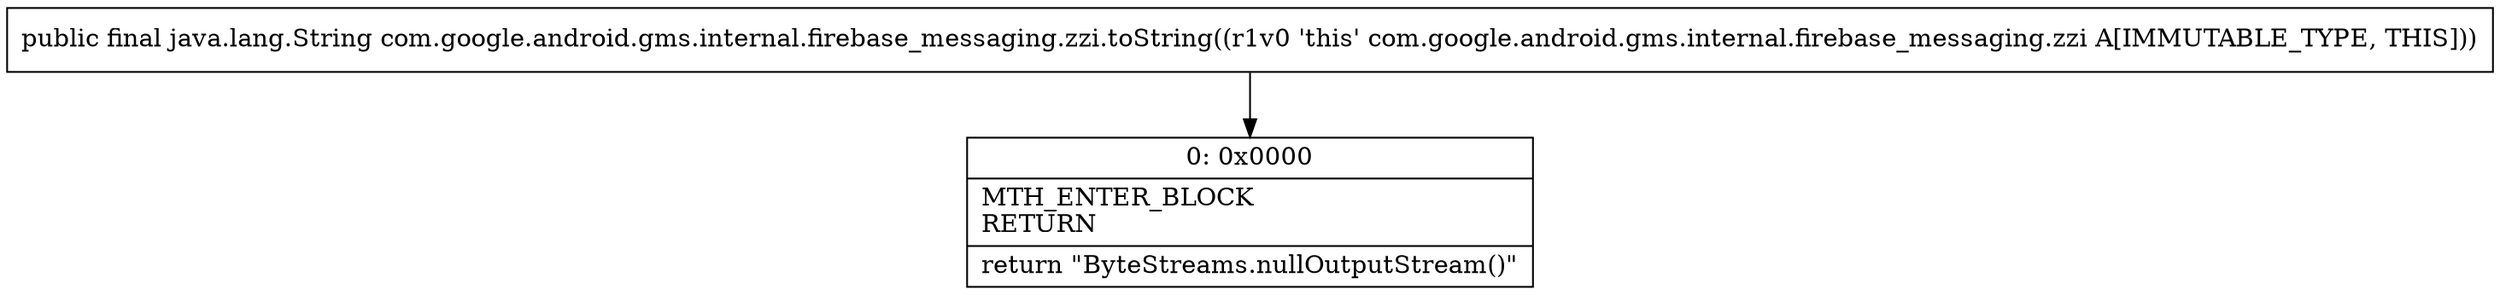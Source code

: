 digraph "CFG forcom.google.android.gms.internal.firebase_messaging.zzi.toString()Ljava\/lang\/String;" {
Node_0 [shape=record,label="{0\:\ 0x0000|MTH_ENTER_BLOCK\lRETURN\l|return \"ByteStreams.nullOutputStream()\"\l}"];
MethodNode[shape=record,label="{public final java.lang.String com.google.android.gms.internal.firebase_messaging.zzi.toString((r1v0 'this' com.google.android.gms.internal.firebase_messaging.zzi A[IMMUTABLE_TYPE, THIS])) }"];
MethodNode -> Node_0;
}

